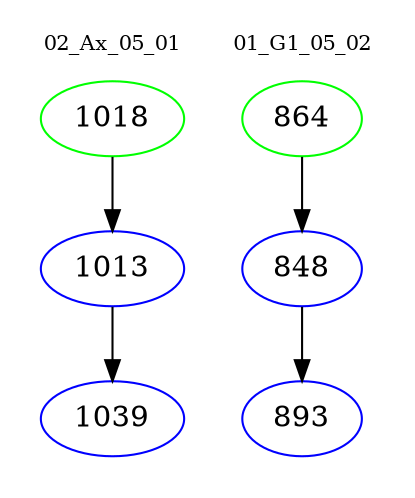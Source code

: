 digraph{
subgraph cluster_0 {
color = white
label = "02_Ax_05_01";
fontsize=10;
T0_1018 [label="1018", color="green"]
T0_1018 -> T0_1013 [color="black"]
T0_1013 [label="1013", color="blue"]
T0_1013 -> T0_1039 [color="black"]
T0_1039 [label="1039", color="blue"]
}
subgraph cluster_1 {
color = white
label = "01_G1_05_02";
fontsize=10;
T1_864 [label="864", color="green"]
T1_864 -> T1_848 [color="black"]
T1_848 [label="848", color="blue"]
T1_848 -> T1_893 [color="black"]
T1_893 [label="893", color="blue"]
}
}
